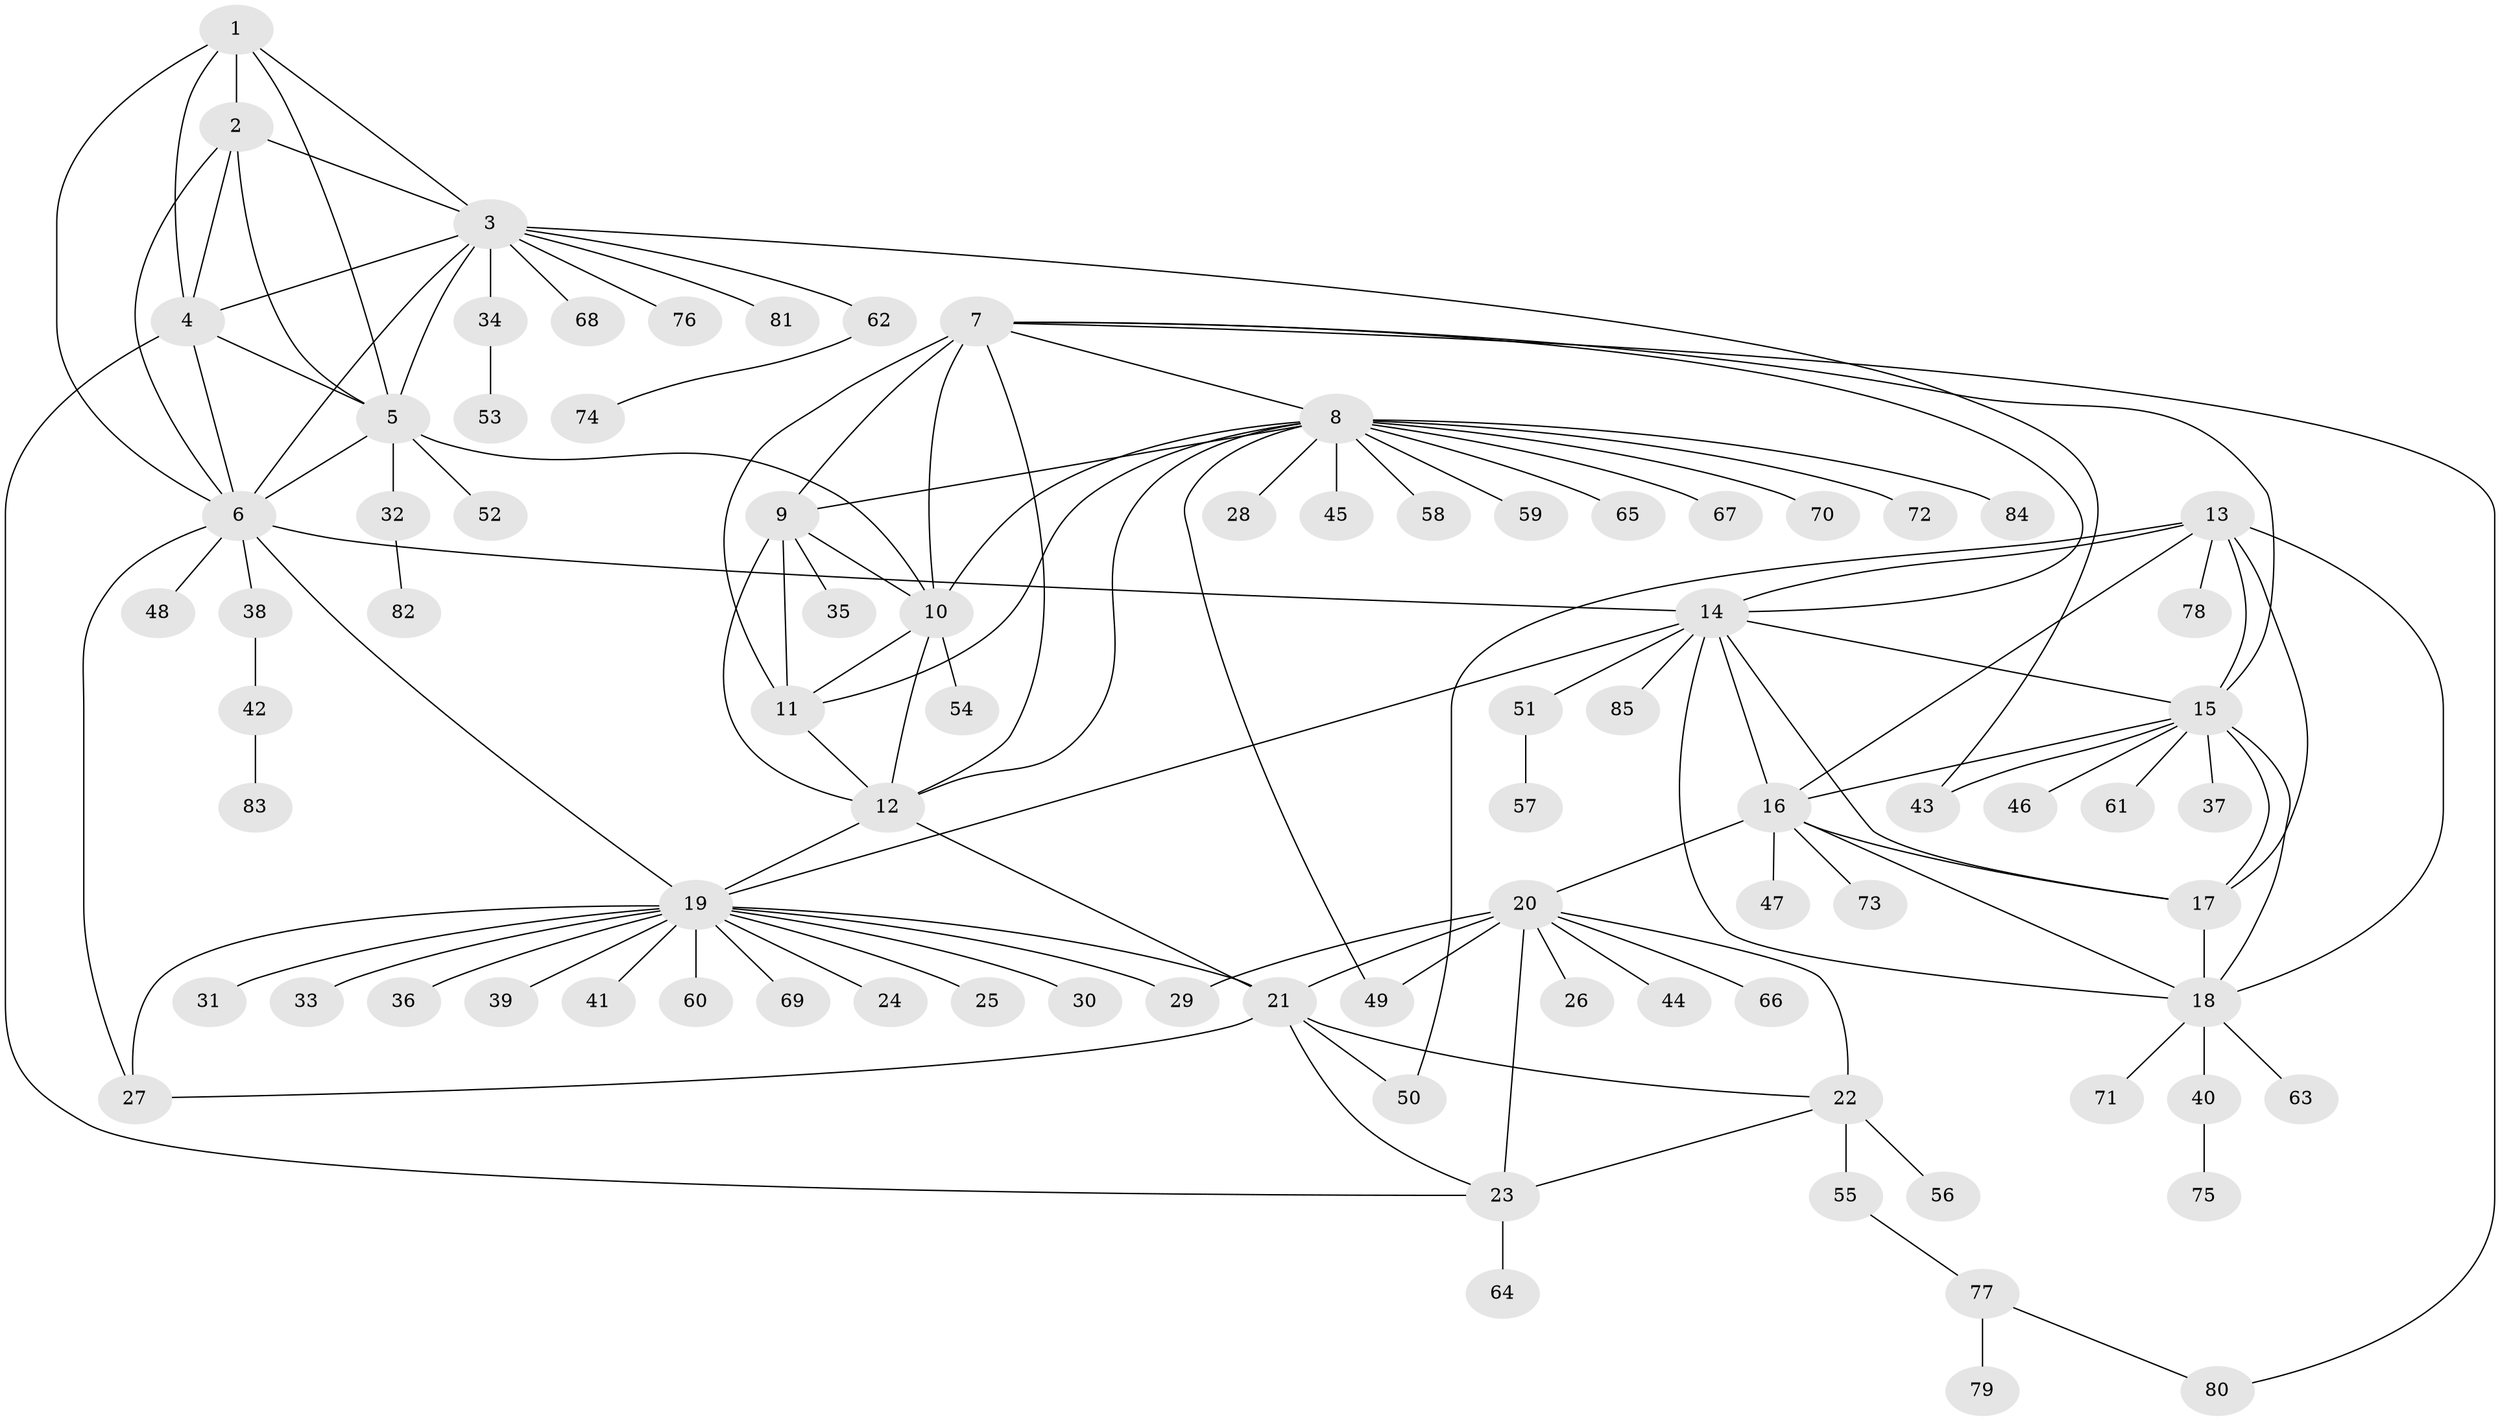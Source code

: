 // original degree distribution, {5: 0.01652892561983471, 6: 0.03305785123966942, 12: 0.008264462809917356, 9: 0.03305785123966942, 11: 0.03305785123966942, 7: 0.024793388429752067, 16: 0.008264462809917356, 10: 0.01652892561983471, 8: 0.0743801652892562, 1: 0.5867768595041323, 2: 0.1487603305785124, 3: 0.01652892561983471}
// Generated by graph-tools (version 1.1) at 2025/52/03/04/25 22:52:29]
// undirected, 85 vertices, 131 edges
graph export_dot {
  node [color=gray90,style=filled];
  1;
  2;
  3;
  4;
  5;
  6;
  7;
  8;
  9;
  10;
  11;
  12;
  13;
  14;
  15;
  16;
  17;
  18;
  19;
  20;
  21;
  22;
  23;
  24;
  25;
  26;
  27;
  28;
  29;
  30;
  31;
  32;
  33;
  34;
  35;
  36;
  37;
  38;
  39;
  40;
  41;
  42;
  43;
  44;
  45;
  46;
  47;
  48;
  49;
  50;
  51;
  52;
  53;
  54;
  55;
  56;
  57;
  58;
  59;
  60;
  61;
  62;
  63;
  64;
  65;
  66;
  67;
  68;
  69;
  70;
  71;
  72;
  73;
  74;
  75;
  76;
  77;
  78;
  79;
  80;
  81;
  82;
  83;
  84;
  85;
  1 -- 2 [weight=1.0];
  1 -- 3 [weight=1.0];
  1 -- 4 [weight=1.0];
  1 -- 5 [weight=1.0];
  1 -- 6 [weight=1.0];
  2 -- 3 [weight=1.0];
  2 -- 4 [weight=1.0];
  2 -- 5 [weight=1.0];
  2 -- 6 [weight=1.0];
  3 -- 4 [weight=1.0];
  3 -- 5 [weight=1.0];
  3 -- 6 [weight=1.0];
  3 -- 34 [weight=1.0];
  3 -- 43 [weight=1.0];
  3 -- 62 [weight=1.0];
  3 -- 68 [weight=1.0];
  3 -- 76 [weight=1.0];
  3 -- 81 [weight=1.0];
  4 -- 5 [weight=1.0];
  4 -- 6 [weight=1.0];
  4 -- 23 [weight=1.0];
  5 -- 6 [weight=1.0];
  5 -- 10 [weight=1.0];
  5 -- 32 [weight=1.0];
  5 -- 52 [weight=1.0];
  6 -- 14 [weight=1.0];
  6 -- 19 [weight=1.0];
  6 -- 27 [weight=1.0];
  6 -- 38 [weight=1.0];
  6 -- 48 [weight=1.0];
  7 -- 8 [weight=1.0];
  7 -- 9 [weight=1.0];
  7 -- 10 [weight=1.0];
  7 -- 11 [weight=3.0];
  7 -- 12 [weight=1.0];
  7 -- 14 [weight=1.0];
  7 -- 15 [weight=1.0];
  7 -- 80 [weight=1.0];
  8 -- 9 [weight=1.0];
  8 -- 10 [weight=1.0];
  8 -- 11 [weight=1.0];
  8 -- 12 [weight=1.0];
  8 -- 28 [weight=1.0];
  8 -- 45 [weight=1.0];
  8 -- 49 [weight=1.0];
  8 -- 58 [weight=1.0];
  8 -- 59 [weight=1.0];
  8 -- 65 [weight=1.0];
  8 -- 67 [weight=1.0];
  8 -- 70 [weight=1.0];
  8 -- 72 [weight=1.0];
  8 -- 84 [weight=1.0];
  9 -- 10 [weight=1.0];
  9 -- 11 [weight=1.0];
  9 -- 12 [weight=1.0];
  9 -- 35 [weight=4.0];
  10 -- 11 [weight=1.0];
  10 -- 12 [weight=1.0];
  10 -- 54 [weight=1.0];
  11 -- 12 [weight=1.0];
  12 -- 19 [weight=1.0];
  12 -- 21 [weight=1.0];
  13 -- 14 [weight=1.0];
  13 -- 15 [weight=1.0];
  13 -- 16 [weight=1.0];
  13 -- 17 [weight=1.0];
  13 -- 18 [weight=1.0];
  13 -- 50 [weight=1.0];
  13 -- 78 [weight=1.0];
  14 -- 15 [weight=1.0];
  14 -- 16 [weight=1.0];
  14 -- 17 [weight=1.0];
  14 -- 18 [weight=1.0];
  14 -- 19 [weight=1.0];
  14 -- 51 [weight=1.0];
  14 -- 85 [weight=1.0];
  15 -- 16 [weight=1.0];
  15 -- 17 [weight=1.0];
  15 -- 18 [weight=1.0];
  15 -- 37 [weight=1.0];
  15 -- 43 [weight=1.0];
  15 -- 46 [weight=1.0];
  15 -- 61 [weight=1.0];
  16 -- 17 [weight=1.0];
  16 -- 18 [weight=1.0];
  16 -- 20 [weight=1.0];
  16 -- 47 [weight=1.0];
  16 -- 73 [weight=1.0];
  17 -- 18 [weight=1.0];
  18 -- 40 [weight=1.0];
  18 -- 63 [weight=1.0];
  18 -- 71 [weight=1.0];
  19 -- 21 [weight=1.0];
  19 -- 24 [weight=1.0];
  19 -- 25 [weight=1.0];
  19 -- 27 [weight=1.0];
  19 -- 29 [weight=1.0];
  19 -- 30 [weight=1.0];
  19 -- 31 [weight=1.0];
  19 -- 33 [weight=1.0];
  19 -- 36 [weight=1.0];
  19 -- 39 [weight=1.0];
  19 -- 41 [weight=1.0];
  19 -- 60 [weight=2.0];
  19 -- 69 [weight=1.0];
  20 -- 21 [weight=3.0];
  20 -- 22 [weight=3.0];
  20 -- 23 [weight=3.0];
  20 -- 26 [weight=1.0];
  20 -- 29 [weight=1.0];
  20 -- 44 [weight=1.0];
  20 -- 49 [weight=1.0];
  20 -- 66 [weight=1.0];
  21 -- 22 [weight=1.0];
  21 -- 23 [weight=1.0];
  21 -- 27 [weight=1.0];
  21 -- 50 [weight=1.0];
  22 -- 23 [weight=1.0];
  22 -- 55 [weight=1.0];
  22 -- 56 [weight=1.0];
  23 -- 64 [weight=1.0];
  32 -- 82 [weight=1.0];
  34 -- 53 [weight=1.0];
  38 -- 42 [weight=1.0];
  40 -- 75 [weight=1.0];
  42 -- 83 [weight=1.0];
  51 -- 57 [weight=1.0];
  55 -- 77 [weight=1.0];
  62 -- 74 [weight=1.0];
  77 -- 79 [weight=1.0];
  77 -- 80 [weight=1.0];
}
